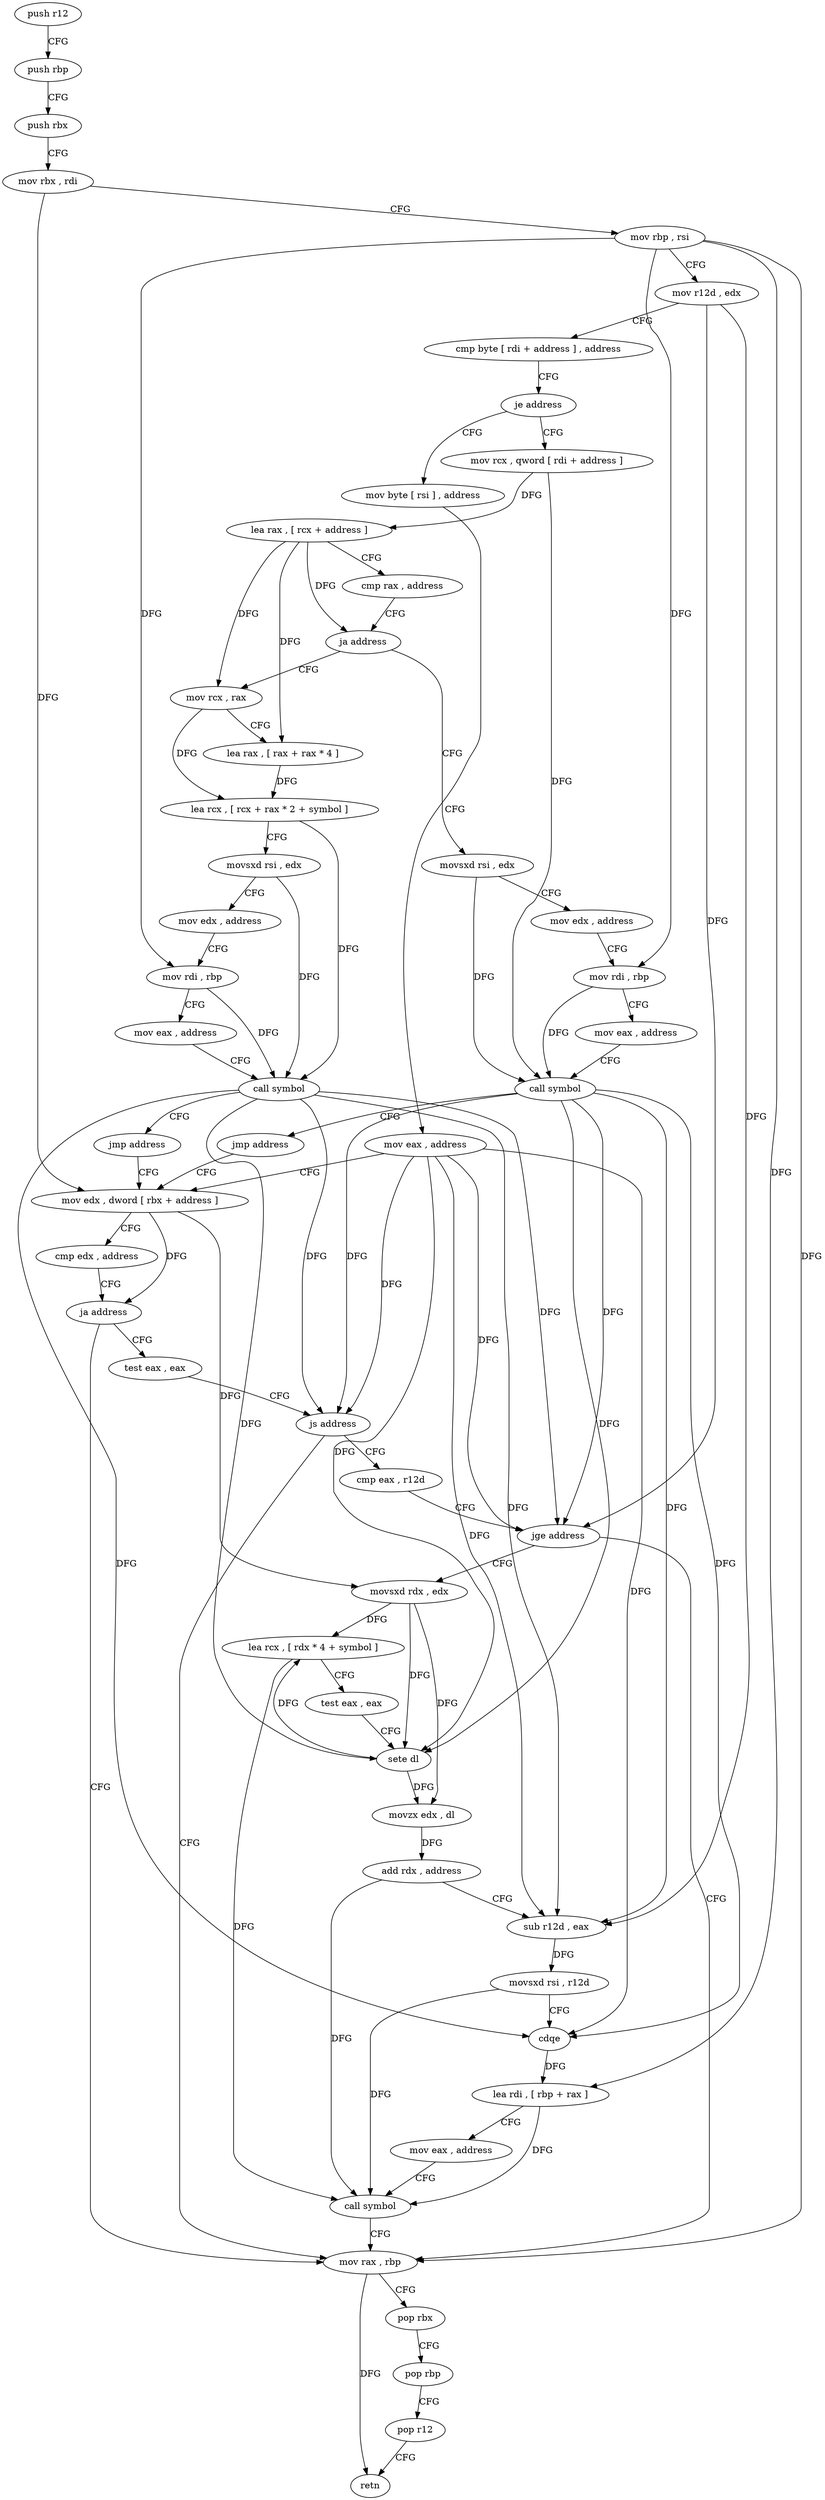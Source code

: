 digraph "func" {
"4297891" [label = "push r12" ]
"4297893" [label = "push rbp" ]
"4297894" [label = "push rbx" ]
"4297895" [label = "mov rbx , rdi" ]
"4297898" [label = "mov rbp , rsi" ]
"4297901" [label = "mov r12d , edx" ]
"4297904" [label = "cmp byte [ rdi + address ] , address" ]
"4297911" [label = "je address" ]
"4297988" [label = "mov byte [ rsi ] , address" ]
"4297913" [label = "mov rcx , qword [ rdi + address ]" ]
"4297991" [label = "mov eax , address" ]
"4297996" [label = "mov edx , dword [ rbx + address ]" ]
"4297917" [label = "lea rax , [ rcx + address ]" ]
"4297921" [label = "cmp rax , address" ]
"4297925" [label = "ja address" ]
"4297965" [label = "movsxd rsi , edx" ]
"4297927" [label = "mov rcx , rax" ]
"4298062" [label = "mov rax , rbp" ]
"4298065" [label = "pop rbx" ]
"4298066" [label = "pop rbp" ]
"4298067" [label = "pop r12" ]
"4298069" [label = "retn" ]
"4298004" [label = "test eax , eax" ]
"4298006" [label = "js address" ]
"4298008" [label = "cmp eax , r12d" ]
"4297968" [label = "mov edx , address" ]
"4297973" [label = "mov rdi , rbp" ]
"4297976" [label = "mov eax , address" ]
"4297981" [label = "call symbol" ]
"4297986" [label = "jmp address" ]
"4297930" [label = "lea rax , [ rax + rax * 4 ]" ]
"4297934" [label = "lea rcx , [ rcx + rax * 2 + symbol ]" ]
"4297942" [label = "movsxd rsi , edx" ]
"4297945" [label = "mov edx , address" ]
"4297950" [label = "mov rdi , rbp" ]
"4297953" [label = "mov eax , address" ]
"4297958" [label = "call symbol" ]
"4297963" [label = "jmp address" ]
"4298011" [label = "jge address" ]
"4298013" [label = "movsxd rdx , edx" ]
"4297999" [label = "cmp edx , address" ]
"4298002" [label = "ja address" ]
"4298016" [label = "lea rcx , [ rdx * 4 + symbol ]" ]
"4298024" [label = "test eax , eax" ]
"4298026" [label = "sete dl" ]
"4298029" [label = "movzx edx , dl" ]
"4298032" [label = "add rdx , address" ]
"4298039" [label = "sub r12d , eax" ]
"4298042" [label = "movsxd rsi , r12d" ]
"4298045" [label = "cdqe" ]
"4298047" [label = "lea rdi , [ rbp + rax ]" ]
"4298052" [label = "mov eax , address" ]
"4298057" [label = "call symbol" ]
"4297891" -> "4297893" [ label = "CFG" ]
"4297893" -> "4297894" [ label = "CFG" ]
"4297894" -> "4297895" [ label = "CFG" ]
"4297895" -> "4297898" [ label = "CFG" ]
"4297895" -> "4297996" [ label = "DFG" ]
"4297898" -> "4297901" [ label = "CFG" ]
"4297898" -> "4297973" [ label = "DFG" ]
"4297898" -> "4297950" [ label = "DFG" ]
"4297898" -> "4298062" [ label = "DFG" ]
"4297898" -> "4298047" [ label = "DFG" ]
"4297901" -> "4297904" [ label = "CFG" ]
"4297901" -> "4298011" [ label = "DFG" ]
"4297901" -> "4298039" [ label = "DFG" ]
"4297904" -> "4297911" [ label = "CFG" ]
"4297911" -> "4297988" [ label = "CFG" ]
"4297911" -> "4297913" [ label = "CFG" ]
"4297988" -> "4297991" [ label = "CFG" ]
"4297913" -> "4297917" [ label = "DFG" ]
"4297913" -> "4297981" [ label = "DFG" ]
"4297991" -> "4297996" [ label = "CFG" ]
"4297991" -> "4298006" [ label = "DFG" ]
"4297991" -> "4298011" [ label = "DFG" ]
"4297991" -> "4298026" [ label = "DFG" ]
"4297991" -> "4298039" [ label = "DFG" ]
"4297991" -> "4298045" [ label = "DFG" ]
"4297996" -> "4297999" [ label = "CFG" ]
"4297996" -> "4298002" [ label = "DFG" ]
"4297996" -> "4298013" [ label = "DFG" ]
"4297917" -> "4297921" [ label = "CFG" ]
"4297917" -> "4297925" [ label = "DFG" ]
"4297917" -> "4297927" [ label = "DFG" ]
"4297917" -> "4297930" [ label = "DFG" ]
"4297921" -> "4297925" [ label = "CFG" ]
"4297925" -> "4297965" [ label = "CFG" ]
"4297925" -> "4297927" [ label = "CFG" ]
"4297965" -> "4297968" [ label = "CFG" ]
"4297965" -> "4297981" [ label = "DFG" ]
"4297927" -> "4297930" [ label = "CFG" ]
"4297927" -> "4297934" [ label = "DFG" ]
"4298062" -> "4298065" [ label = "CFG" ]
"4298062" -> "4298069" [ label = "DFG" ]
"4298065" -> "4298066" [ label = "CFG" ]
"4298066" -> "4298067" [ label = "CFG" ]
"4298067" -> "4298069" [ label = "CFG" ]
"4298004" -> "4298006" [ label = "CFG" ]
"4298006" -> "4298062" [ label = "CFG" ]
"4298006" -> "4298008" [ label = "CFG" ]
"4298008" -> "4298011" [ label = "CFG" ]
"4297968" -> "4297973" [ label = "CFG" ]
"4297973" -> "4297976" [ label = "CFG" ]
"4297973" -> "4297981" [ label = "DFG" ]
"4297976" -> "4297981" [ label = "CFG" ]
"4297981" -> "4297986" [ label = "CFG" ]
"4297981" -> "4298006" [ label = "DFG" ]
"4297981" -> "4298011" [ label = "DFG" ]
"4297981" -> "4298026" [ label = "DFG" ]
"4297981" -> "4298039" [ label = "DFG" ]
"4297981" -> "4298045" [ label = "DFG" ]
"4297986" -> "4297996" [ label = "CFG" ]
"4297930" -> "4297934" [ label = "DFG" ]
"4297934" -> "4297942" [ label = "CFG" ]
"4297934" -> "4297958" [ label = "DFG" ]
"4297942" -> "4297945" [ label = "CFG" ]
"4297942" -> "4297958" [ label = "DFG" ]
"4297945" -> "4297950" [ label = "CFG" ]
"4297950" -> "4297953" [ label = "CFG" ]
"4297950" -> "4297958" [ label = "DFG" ]
"4297953" -> "4297958" [ label = "CFG" ]
"4297958" -> "4297963" [ label = "CFG" ]
"4297958" -> "4298006" [ label = "DFG" ]
"4297958" -> "4298011" [ label = "DFG" ]
"4297958" -> "4298026" [ label = "DFG" ]
"4297958" -> "4298039" [ label = "DFG" ]
"4297958" -> "4298045" [ label = "DFG" ]
"4297963" -> "4297996" [ label = "CFG" ]
"4298011" -> "4298062" [ label = "CFG" ]
"4298011" -> "4298013" [ label = "CFG" ]
"4298013" -> "4298016" [ label = "DFG" ]
"4298013" -> "4298026" [ label = "DFG" ]
"4298013" -> "4298029" [ label = "DFG" ]
"4297999" -> "4298002" [ label = "CFG" ]
"4298002" -> "4298062" [ label = "CFG" ]
"4298002" -> "4298004" [ label = "CFG" ]
"4298016" -> "4298024" [ label = "CFG" ]
"4298016" -> "4298057" [ label = "DFG" ]
"4298024" -> "4298026" [ label = "CFG" ]
"4298026" -> "4298029" [ label = "DFG" ]
"4298026" -> "4298016" [ label = "DFG" ]
"4298029" -> "4298032" [ label = "DFG" ]
"4298032" -> "4298039" [ label = "CFG" ]
"4298032" -> "4298057" [ label = "DFG" ]
"4298039" -> "4298042" [ label = "DFG" ]
"4298042" -> "4298045" [ label = "CFG" ]
"4298042" -> "4298057" [ label = "DFG" ]
"4298045" -> "4298047" [ label = "DFG" ]
"4298047" -> "4298052" [ label = "CFG" ]
"4298047" -> "4298057" [ label = "DFG" ]
"4298052" -> "4298057" [ label = "CFG" ]
"4298057" -> "4298062" [ label = "CFG" ]
}
